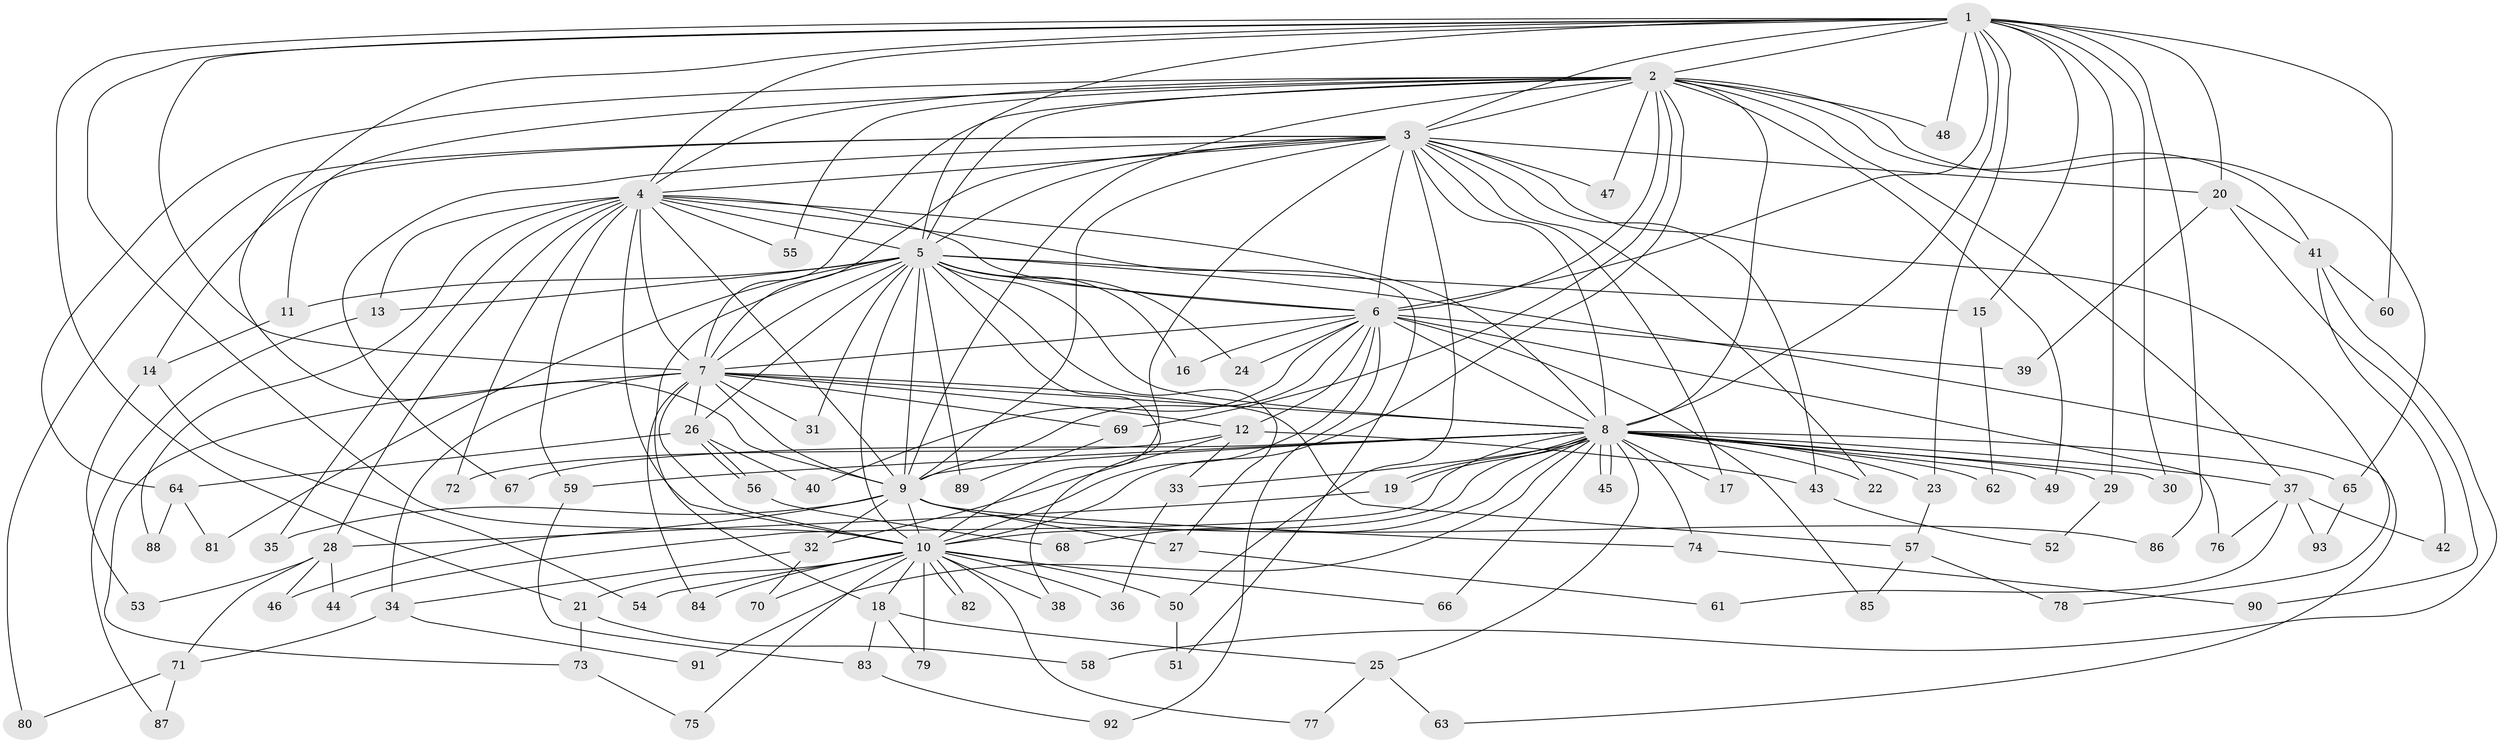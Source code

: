 // coarse degree distribution, {15: 0.028169014084507043, 23: 0.014084507042253521, 19: 0.014084507042253521, 16: 0.028169014084507043, 21: 0.028169014084507043, 27: 0.014084507042253521, 3: 0.18309859154929578, 6: 0.056338028169014086, 4: 0.07042253521126761, 2: 0.5070422535211268, 7: 0.014084507042253521, 5: 0.04225352112676056}
// Generated by graph-tools (version 1.1) at 2025/23/03/03/25 07:23:47]
// undirected, 93 vertices, 211 edges
graph export_dot {
graph [start="1"]
  node [color=gray90,style=filled];
  1;
  2;
  3;
  4;
  5;
  6;
  7;
  8;
  9;
  10;
  11;
  12;
  13;
  14;
  15;
  16;
  17;
  18;
  19;
  20;
  21;
  22;
  23;
  24;
  25;
  26;
  27;
  28;
  29;
  30;
  31;
  32;
  33;
  34;
  35;
  36;
  37;
  38;
  39;
  40;
  41;
  42;
  43;
  44;
  45;
  46;
  47;
  48;
  49;
  50;
  51;
  52;
  53;
  54;
  55;
  56;
  57;
  58;
  59;
  60;
  61;
  62;
  63;
  64;
  65;
  66;
  67;
  68;
  69;
  70;
  71;
  72;
  73;
  74;
  75;
  76;
  77;
  78;
  79;
  80;
  81;
  82;
  83;
  84;
  85;
  86;
  87;
  88;
  89;
  90;
  91;
  92;
  93;
  1 -- 2;
  1 -- 3;
  1 -- 4;
  1 -- 5;
  1 -- 6;
  1 -- 7;
  1 -- 8;
  1 -- 9;
  1 -- 10;
  1 -- 15;
  1 -- 20;
  1 -- 21;
  1 -- 23;
  1 -- 29;
  1 -- 30;
  1 -- 48;
  1 -- 60;
  1 -- 86;
  2 -- 3;
  2 -- 4;
  2 -- 5;
  2 -- 6;
  2 -- 7;
  2 -- 8;
  2 -- 9;
  2 -- 10;
  2 -- 11;
  2 -- 37;
  2 -- 41;
  2 -- 47;
  2 -- 48;
  2 -- 49;
  2 -- 55;
  2 -- 64;
  2 -- 65;
  2 -- 69;
  3 -- 4;
  3 -- 5;
  3 -- 6;
  3 -- 7;
  3 -- 8;
  3 -- 9;
  3 -- 10;
  3 -- 14;
  3 -- 17;
  3 -- 20;
  3 -- 22;
  3 -- 43;
  3 -- 47;
  3 -- 50;
  3 -- 67;
  3 -- 78;
  3 -- 80;
  4 -- 5;
  4 -- 6;
  4 -- 7;
  4 -- 8;
  4 -- 9;
  4 -- 10;
  4 -- 13;
  4 -- 28;
  4 -- 35;
  4 -- 51;
  4 -- 55;
  4 -- 59;
  4 -- 72;
  4 -- 88;
  5 -- 6;
  5 -- 7;
  5 -- 8;
  5 -- 9;
  5 -- 10;
  5 -- 11;
  5 -- 13;
  5 -- 15;
  5 -- 16;
  5 -- 18;
  5 -- 24;
  5 -- 26;
  5 -- 27;
  5 -- 31;
  5 -- 38;
  5 -- 63;
  5 -- 81;
  5 -- 89;
  6 -- 7;
  6 -- 8;
  6 -- 9;
  6 -- 10;
  6 -- 12;
  6 -- 16;
  6 -- 24;
  6 -- 39;
  6 -- 40;
  6 -- 76;
  6 -- 85;
  6 -- 92;
  7 -- 8;
  7 -- 9;
  7 -- 10;
  7 -- 12;
  7 -- 26;
  7 -- 31;
  7 -- 34;
  7 -- 57;
  7 -- 69;
  7 -- 73;
  7 -- 84;
  8 -- 9;
  8 -- 10;
  8 -- 17;
  8 -- 19;
  8 -- 19;
  8 -- 22;
  8 -- 23;
  8 -- 25;
  8 -- 29;
  8 -- 30;
  8 -- 33;
  8 -- 37;
  8 -- 44;
  8 -- 45;
  8 -- 45;
  8 -- 49;
  8 -- 59;
  8 -- 62;
  8 -- 65;
  8 -- 66;
  8 -- 67;
  8 -- 68;
  8 -- 74;
  8 -- 91;
  9 -- 10;
  9 -- 27;
  9 -- 32;
  9 -- 35;
  9 -- 46;
  9 -- 74;
  9 -- 86;
  10 -- 18;
  10 -- 21;
  10 -- 36;
  10 -- 38;
  10 -- 50;
  10 -- 54;
  10 -- 66;
  10 -- 70;
  10 -- 75;
  10 -- 77;
  10 -- 79;
  10 -- 82;
  10 -- 82;
  10 -- 84;
  11 -- 14;
  12 -- 32;
  12 -- 33;
  12 -- 43;
  12 -- 72;
  13 -- 87;
  14 -- 53;
  14 -- 54;
  15 -- 62;
  18 -- 25;
  18 -- 79;
  18 -- 83;
  19 -- 28;
  20 -- 39;
  20 -- 41;
  20 -- 90;
  21 -- 58;
  21 -- 73;
  23 -- 57;
  25 -- 63;
  25 -- 77;
  26 -- 40;
  26 -- 56;
  26 -- 56;
  26 -- 64;
  27 -- 61;
  28 -- 44;
  28 -- 46;
  28 -- 53;
  28 -- 71;
  29 -- 52;
  32 -- 34;
  32 -- 70;
  33 -- 36;
  34 -- 71;
  34 -- 91;
  37 -- 42;
  37 -- 61;
  37 -- 76;
  37 -- 93;
  41 -- 42;
  41 -- 58;
  41 -- 60;
  43 -- 52;
  50 -- 51;
  56 -- 68;
  57 -- 78;
  57 -- 85;
  59 -- 83;
  64 -- 81;
  64 -- 88;
  65 -- 93;
  69 -- 89;
  71 -- 80;
  71 -- 87;
  73 -- 75;
  74 -- 90;
  83 -- 92;
}

